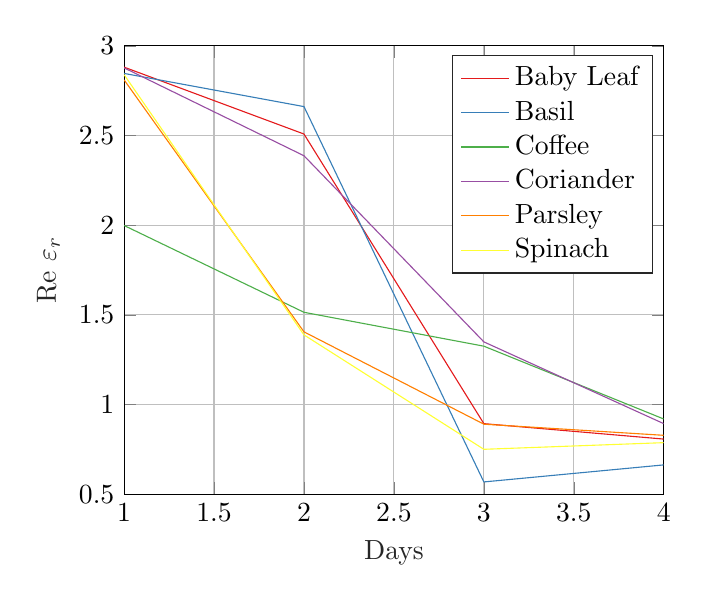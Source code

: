 % This file was created by matlab2tikz.
%
%The latest updates can be retrieved from
%  http://www.mathworks.com/matlabcentral/fileexchange/22022-matlab2tikz-matlab2tikz
%where you can also make suggestions and rate matlab2tikz.
%
\definecolor{mycolor1}{rgb}{0.894,0.102,0.11}%
\definecolor{mycolor2}{rgb}{0.216,0.494,0.722}%
\definecolor{mycolor3}{rgb}{0.302,0.686,0.29}%
\definecolor{mycolor4}{rgb}{0.596,0.306,0.639}%
\definecolor{mycolor5}{rgb}{1.0,0.498,0.0}%
\definecolor{mycolor6}{rgb}{1.0,1.0,0.2}%
\definecolor{mycolor7}{rgb}{0.651,0.337,0.157}%
\definecolor{mycolor8}{rgb}{0.969,0.506,0.749}%
%
%
\begin{tikzpicture}

\begin{axis}[%
xmin=1,
xmax=4,
ymin=0.5,
ymax=3,
axis background/.style={fill=white},
ylabel style={font=\color{white!15!black}},
ylabel={Re $\varepsilon_r$},
xlabel style={font=\color{white!15!black}},
xlabel={Days},
xmajorgrids,
ymajorgrids,
legend style={legend cell align=left, align=left, draw=white!15!black}
]
\addplot [color=mycolor1]
  table[row sep=crcr]{%
1	2.881\\
2	2.508\\
3	0.893\\
4	0.807\\
};
\addlegendentry{Baby Leaf}

\addplot [color=mycolor2]
  table[row sep=crcr]{%
1	2.846\\
2	2.661\\
3	0.568\\
4	0.663\\
};
\addlegendentry{Basil}

\addplot [color=mycolor3]
  table[row sep=crcr]{%
1	1.998\\
2	1.514\\
3	1.325\\
4	0.919\\
};
\addlegendentry{Coffee}

\addplot [color=mycolor4]
  table[row sep=crcr]{%
1	2.877\\
2	2.387\\
3	1.349\\
4	0.893\\
};
\addlegendentry{Coriander}

\addplot [color=mycolor5]
  table[row sep=crcr]{%
1	2.81\\
2	1.405\\
3	0.89\\
4	0.828\\
};
\addlegendentry{Parsley}

\addplot [color=mycolor6]
  table[row sep=crcr]{%
1	2.839\\
2	1.388\\
3	0.75\\
4	0.787\\
};
\addlegendentry{Spinach}

\end{axis}
\end{tikzpicture}%
